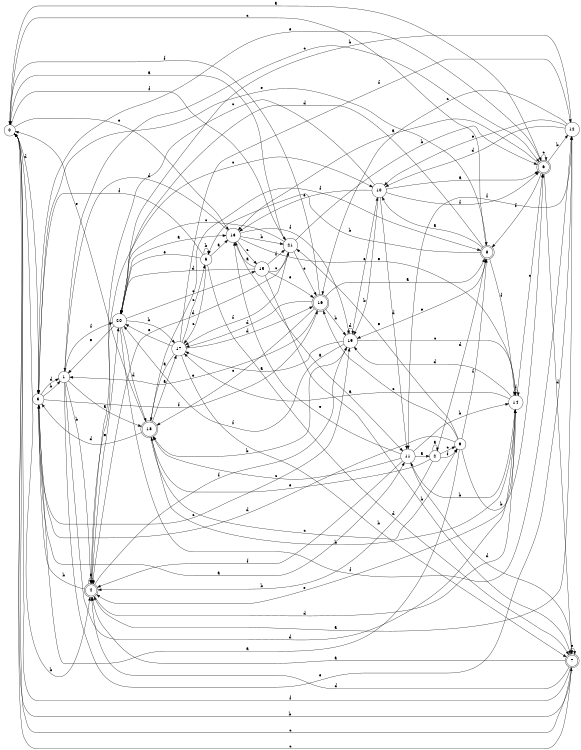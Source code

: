 digraph n18_4 {
__start0 [label="" shape="none"];

rankdir=LR;
size="8,5";

s0 [style="filled", color="black", fillcolor="white" shape="circle", label="0"];
s1 [style="filled", color="black", fillcolor="white" shape="circle", label="1"];
s2 [style="filled", color="black", fillcolor="white" shape="circle", label="2"];
s3 [style="filled", color="black", fillcolor="white" shape="circle", label="3"];
s4 [style="rounded,filled", color="black", fillcolor="white" shape="doublecircle", label="4"];
s5 [style="filled", color="black", fillcolor="white" shape="circle", label="5"];
s6 [style="rounded,filled", color="black", fillcolor="white" shape="doublecircle", label="6"];
s7 [style="rounded,filled", color="black", fillcolor="white" shape="doublecircle", label="7"];
s8 [style="rounded,filled", color="black", fillcolor="white" shape="doublecircle", label="8"];
s9 [style="filled", color="black", fillcolor="white" shape="circle", label="9"];
s10 [style="filled", color="black", fillcolor="white" shape="circle", label="10"];
s11 [style="filled", color="black", fillcolor="white" shape="circle", label="11"];
s12 [style="filled", color="black", fillcolor="white" shape="circle", label="12"];
s13 [style="filled", color="black", fillcolor="white" shape="circle", label="13"];
s14 [style="filled", color="black", fillcolor="white" shape="circle", label="14"];
s15 [style="filled", color="black", fillcolor="white" shape="circle", label="15"];
s16 [style="rounded,filled", color="black", fillcolor="white" shape="doublecircle", label="16"];
s17 [style="filled", color="black", fillcolor="white" shape="circle", label="17"];
s18 [style="rounded,filled", color="black", fillcolor="white" shape="doublecircle", label="18"];
s19 [style="filled", color="black", fillcolor="white" shape="circle", label="19"];
s20 [style="filled", color="black", fillcolor="white" shape="circle", label="20"];
s21 [style="filled", color="black", fillcolor="white" shape="circle", label="21"];
s0 -> s6 [label="a"];
s0 -> s4 [label="b"];
s0 -> s7 [label="c"];
s0 -> s3 [label="d"];
s0 -> s13 [label="e"];
s0 -> s21 [label="f"];
s1 -> s18 [label="a"];
s1 -> s4 [label="b"];
s1 -> s6 [label="c"];
s1 -> s14 [label="d"];
s1 -> s12 [label="e"];
s1 -> s20 [label="f"];
s2 -> s2 [label="a"];
s2 -> s4 [label="b"];
s2 -> s9 [label="c"];
s2 -> s8 [label="d"];
s2 -> s18 [label="e"];
s2 -> s9 [label="f"];
s3 -> s11 [label="a"];
s3 -> s1 [label="b"];
s3 -> s19 [label="c"];
s3 -> s1 [label="d"];
s3 -> s8 [label="e"];
s3 -> s16 [label="f"];
s4 -> s4 [label="a"];
s4 -> s3 [label="b"];
s4 -> s10 [label="c"];
s4 -> s14 [label="d"];
s4 -> s20 [label="e"];
s4 -> s19 [label="f"];
s5 -> s13 [label="a"];
s5 -> s5 [label="b"];
s5 -> s17 [label="c"];
s5 -> s7 [label="d"];
s5 -> s20 [label="e"];
s5 -> s3 [label="f"];
s6 -> s13 [label="a"];
s6 -> s12 [label="b"];
s6 -> s6 [label="c"];
s6 -> s7 [label="d"];
s6 -> s3 [label="e"];
s6 -> s8 [label="f"];
s7 -> s4 [label="a"];
s7 -> s0 [label="b"];
s7 -> s0 [label="c"];
s7 -> s4 [label="d"];
s7 -> s7 [label="e"];
s7 -> s0 [label="f"];
s8 -> s10 [label="a"];
s8 -> s5 [label="b"];
s8 -> s0 [label="c"];
s8 -> s20 [label="d"];
s8 -> s19 [label="e"];
s8 -> s14 [label="f"];
s9 -> s3 [label="a"];
s9 -> s6 [label="b"];
s9 -> s16 [label="c"];
s9 -> s3 [label="d"];
s9 -> s21 [label="e"];
s9 -> s8 [label="f"];
s10 -> s6 [label="a"];
s10 -> s19 [label="b"];
s10 -> s4 [label="c"];
s10 -> s11 [label="d"];
s10 -> s13 [label="e"];
s10 -> s6 [label="f"];
s11 -> s2 [label="a"];
s11 -> s14 [label="b"];
s11 -> s18 [label="c"];
s11 -> s7 [label="d"];
s11 -> s13 [label="e"];
s11 -> s4 [label="f"];
s12 -> s4 [label="a"];
s12 -> s20 [label="b"];
s12 -> s16 [label="c"];
s12 -> s10 [label="d"];
s12 -> s10 [label="e"];
s12 -> s11 [label="f"];
s13 -> s11 [label="a"];
s13 -> s21 [label="b"];
s13 -> s15 [label="c"];
s13 -> s1 [label="d"];
s13 -> s14 [label="e"];
s13 -> s19 [label="f"];
s14 -> s17 [label="a"];
s14 -> s11 [label="b"];
s14 -> s6 [label="c"];
s14 -> s19 [label="d"];
s14 -> s4 [label="e"];
s14 -> s14 [label="f"];
s15 -> s13 [label="a"];
s15 -> s7 [label="b"];
s15 -> s21 [label="c"];
s15 -> s20 [label="d"];
s15 -> s16 [label="e"];
s15 -> s21 [label="f"];
s16 -> s8 [label="a"];
s16 -> s19 [label="b"];
s16 -> s18 [label="c"];
s16 -> s17 [label="d"];
s16 -> s1 [label="e"];
s16 -> s0 [label="f"];
s17 -> s18 [label="a"];
s17 -> s7 [label="b"];
s17 -> s5 [label="c"];
s17 -> s16 [label="d"];
s17 -> s20 [label="e"];
s17 -> s12 [label="f"];
s18 -> s17 [label="a"];
s18 -> s14 [label="b"];
s18 -> s9 [label="c"];
s18 -> s3 [label="d"];
s18 -> s0 [label="e"];
s18 -> s8 [label="f"];
s19 -> s17 [label="a"];
s19 -> s18 [label="b"];
s19 -> s14 [label="c"];
s19 -> s19 [label="d"];
s19 -> s10 [label="e"];
s19 -> s20 [label="f"];
s20 -> s13 [label="a"];
s20 -> s17 [label="b"];
s20 -> s15 [label="c"];
s20 -> s18 [label="d"];
s20 -> s1 [label="e"];
s20 -> s12 [label="f"];
s21 -> s0 [label="a"];
s21 -> s6 [label="b"];
s21 -> s20 [label="c"];
s21 -> s4 [label="d"];
s21 -> s16 [label="e"];
s21 -> s17 [label="f"];

}